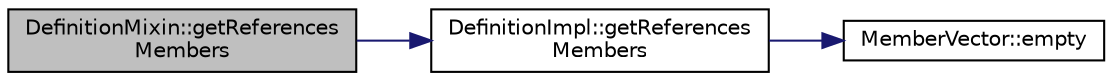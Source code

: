 digraph "DefinitionMixin::getReferencesMembers"
{
 // LATEX_PDF_SIZE
  edge [fontname="Helvetica",fontsize="10",labelfontname="Helvetica",labelfontsize="10"];
  node [fontname="Helvetica",fontsize="10",shape=record];
  rankdir="LR";
  Node1 [label="DefinitionMixin::getReferences\lMembers",height=0.2,width=0.4,color="black", fillcolor="grey75", style="filled", fontcolor="black",tooltip=" "];
  Node1 -> Node2 [color="midnightblue",fontsize="10",style="solid",fontname="Helvetica"];
  Node2 [label="DefinitionImpl::getReferences\lMembers",height=0.2,width=0.4,color="black", fillcolor="white", style="filled",URL="$classDefinitionImpl.html#a65837eed1bdeb332615af6ea1fbad1cd",tooltip=" "];
  Node2 -> Node3 [color="midnightblue",fontsize="10",style="solid",fontname="Helvetica"];
  Node3 [label="MemberVector::empty",height=0.2,width=0.4,color="black", fillcolor="white", style="filled",URL="$classMemberVector.html#a185e78d7a138a4cf598ab0c564f59341",tooltip=" "];
}
